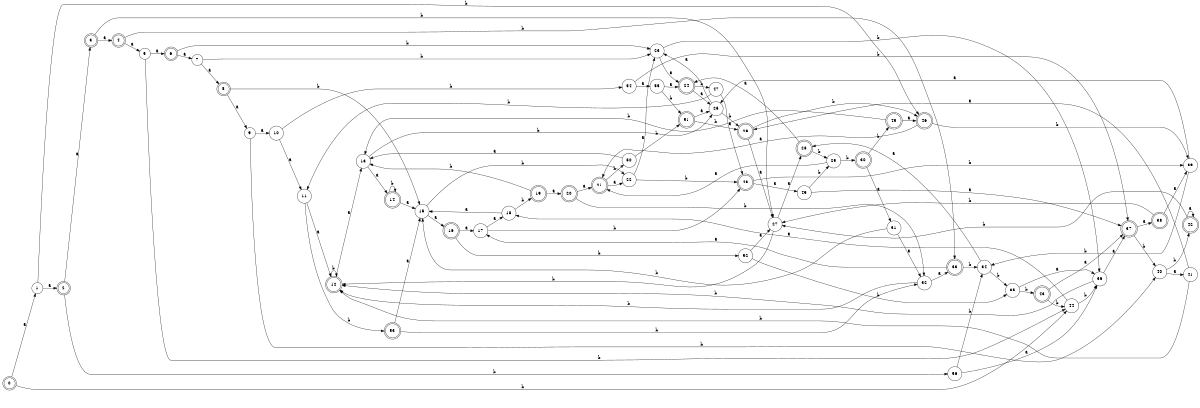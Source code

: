 digraph n46_7 {
__start0 [label="" shape="none"];

rankdir=LR;
size="8,5";

s0 [style="rounded,filled", color="black", fillcolor="white" shape="doublecircle", label="0"];
s1 [style="filled", color="black", fillcolor="white" shape="circle", label="1"];
s2 [style="rounded,filled", color="black", fillcolor="white" shape="doublecircle", label="2"];
s3 [style="rounded,filled", color="black", fillcolor="white" shape="doublecircle", label="3"];
s4 [style="rounded,filled", color="black", fillcolor="white" shape="doublecircle", label="4"];
s5 [style="filled", color="black", fillcolor="white" shape="circle", label="5"];
s6 [style="rounded,filled", color="black", fillcolor="white" shape="doublecircle", label="6"];
s7 [style="filled", color="black", fillcolor="white" shape="circle", label="7"];
s8 [style="rounded,filled", color="black", fillcolor="white" shape="doublecircle", label="8"];
s9 [style="filled", color="black", fillcolor="white" shape="circle", label="9"];
s10 [style="filled", color="black", fillcolor="white" shape="circle", label="10"];
s11 [style="filled", color="black", fillcolor="white" shape="circle", label="11"];
s12 [style="rounded,filled", color="black", fillcolor="white" shape="doublecircle", label="12"];
s13 [style="filled", color="black", fillcolor="white" shape="circle", label="13"];
s14 [style="rounded,filled", color="black", fillcolor="white" shape="doublecircle", label="14"];
s15 [style="filled", color="black", fillcolor="white" shape="circle", label="15"];
s16 [style="rounded,filled", color="black", fillcolor="white" shape="doublecircle", label="16"];
s17 [style="filled", color="black", fillcolor="white" shape="circle", label="17"];
s18 [style="filled", color="black", fillcolor="white" shape="circle", label="18"];
s19 [style="rounded,filled", color="black", fillcolor="white" shape="doublecircle", label="19"];
s20 [style="rounded,filled", color="black", fillcolor="white" shape="doublecircle", label="20"];
s21 [style="rounded,filled", color="black", fillcolor="white" shape="doublecircle", label="21"];
s22 [style="filled", color="black", fillcolor="white" shape="circle", label="22"];
s23 [style="filled", color="black", fillcolor="white" shape="circle", label="23"];
s24 [style="rounded,filled", color="black", fillcolor="white" shape="doublecircle", label="24"];
s25 [style="filled", color="black", fillcolor="white" shape="circle", label="25"];
s26 [style="rounded,filled", color="black", fillcolor="white" shape="doublecircle", label="26"];
s27 [style="filled", color="black", fillcolor="white" shape="circle", label="27"];
s28 [style="rounded,filled", color="black", fillcolor="white" shape="doublecircle", label="28"];
s29 [style="filled", color="black", fillcolor="white" shape="circle", label="29"];
s30 [style="rounded,filled", color="black", fillcolor="white" shape="doublecircle", label="30"];
s31 [style="filled", color="black", fillcolor="white" shape="circle", label="31"];
s32 [style="filled", color="black", fillcolor="white" shape="circle", label="32"];
s33 [style="rounded,filled", color="black", fillcolor="white" shape="doublecircle", label="33"];
s34 [style="filled", color="black", fillcolor="white" shape="circle", label="34"];
s35 [style="filled", color="black", fillcolor="white" shape="circle", label="35"];
s36 [style="filled", color="black", fillcolor="white" shape="circle", label="36"];
s37 [style="rounded,filled", color="black", fillcolor="white" shape="doublecircle", label="37"];
s38 [style="rounded,filled", color="black", fillcolor="white" shape="doublecircle", label="38"];
s39 [style="filled", color="black", fillcolor="white" shape="circle", label="39"];
s40 [style="filled", color="black", fillcolor="white" shape="circle", label="40"];
s41 [style="filled", color="black", fillcolor="white" shape="circle", label="41"];
s42 [style="rounded,filled", color="black", fillcolor="white" shape="doublecircle", label="42"];
s43 [style="rounded,filled", color="black", fillcolor="white" shape="doublecircle", label="43"];
s44 [style="filled", color="black", fillcolor="white" shape="circle", label="44"];
s45 [style="rounded,filled", color="black", fillcolor="white" shape="doublecircle", label="45"];
s46 [style="rounded,filled", color="black", fillcolor="white" shape="doublecircle", label="46"];
s47 [style="filled", color="black", fillcolor="white" shape="circle", label="47"];
s48 [style="rounded,filled", color="black", fillcolor="white" shape="doublecircle", label="48"];
s49 [style="filled", color="black", fillcolor="white" shape="circle", label="49"];
s50 [style="filled", color="black", fillcolor="white" shape="circle", label="50"];
s51 [style="rounded,filled", color="black", fillcolor="white" shape="doublecircle", label="51"];
s52 [style="filled", color="black", fillcolor="white" shape="circle", label="52"];
s53 [style="rounded,filled", color="black", fillcolor="white" shape="doublecircle", label="53"];
s54 [style="filled", color="black", fillcolor="white" shape="circle", label="54"];
s55 [style="filled", color="black", fillcolor="white" shape="circle", label="55"];
s56 [style="filled", color="black", fillcolor="white" shape="circle", label="56"];
s0 -> s1 [label="a"];
s0 -> s44 [label="b"];
s1 -> s2 [label="a"];
s1 -> s46 [label="b"];
s2 -> s3 [label="a"];
s2 -> s56 [label="b"];
s3 -> s4 [label="a"];
s3 -> s27 [label="b"];
s4 -> s5 [label="a"];
s4 -> s33 [label="b"];
s5 -> s6 [label="a"];
s5 -> s44 [label="b"];
s6 -> s7 [label="a"];
s6 -> s23 [label="b"];
s7 -> s8 [label="a"];
s7 -> s23 [label="b"];
s8 -> s9 [label="a"];
s8 -> s15 [label="b"];
s9 -> s10 [label="a"];
s9 -> s40 [label="b"];
s10 -> s11 [label="a"];
s10 -> s54 [label="b"];
s11 -> s12 [label="a"];
s11 -> s53 [label="b"];
s12 -> s13 [label="a"];
s12 -> s12 [label="b"];
s13 -> s14 [label="a"];
s13 -> s25 [label="b"];
s14 -> s15 [label="a"];
s14 -> s14 [label="b"];
s15 -> s16 [label="a"];
s15 -> s22 [label="b"];
s16 -> s17 [label="a"];
s16 -> s52 [label="b"];
s17 -> s18 [label="a"];
s17 -> s48 [label="b"];
s18 -> s15 [label="a"];
s18 -> s19 [label="b"];
s19 -> s20 [label="a"];
s19 -> s13 [label="b"];
s20 -> s21 [label="a"];
s20 -> s32 [label="b"];
s21 -> s22 [label="a"];
s21 -> s50 [label="b"];
s22 -> s23 [label="a"];
s22 -> s48 [label="b"];
s23 -> s24 [label="a"];
s23 -> s36 [label="b"];
s24 -> s25 [label="a"];
s24 -> s47 [label="b"];
s25 -> s23 [label="a"];
s25 -> s26 [label="b"];
s26 -> s27 [label="a"];
s26 -> s46 [label="b"];
s27 -> s28 [label="a"];
s27 -> s12 [label="b"];
s28 -> s24 [label="a"];
s28 -> s29 [label="b"];
s29 -> s21 [label="a"];
s29 -> s30 [label="b"];
s30 -> s31 [label="a"];
s30 -> s45 [label="b"];
s31 -> s32 [label="a"];
s31 -> s15 [label="b"];
s32 -> s33 [label="a"];
s32 -> s12 [label="b"];
s33 -> s17 [label="a"];
s33 -> s34 [label="b"];
s34 -> s28 [label="a"];
s34 -> s35 [label="b"];
s35 -> s36 [label="a"];
s35 -> s43 [label="b"];
s36 -> s37 [label="a"];
s36 -> s12 [label="b"];
s37 -> s38 [label="a"];
s37 -> s40 [label="b"];
s38 -> s39 [label="a"];
s38 -> s27 [label="b"];
s39 -> s25 [label="a"];
s39 -> s34 [label="b"];
s40 -> s41 [label="a"];
s40 -> s42 [label="b"];
s41 -> s26 [label="a"];
s41 -> s12 [label="b"];
s42 -> s42 [label="a"];
s42 -> s27 [label="b"];
s43 -> s37 [label="a"];
s43 -> s44 [label="b"];
s44 -> s18 [label="a"];
s44 -> s36 [label="b"];
s45 -> s46 [label="a"];
s45 -> s13 [label="b"];
s46 -> s21 [label="a"];
s46 -> s39 [label="b"];
s47 -> s48 [label="a"];
s47 -> s11 [label="b"];
s48 -> s49 [label="a"];
s48 -> s39 [label="b"];
s49 -> s37 [label="a"];
s49 -> s29 [label="b"];
s50 -> s13 [label="a"];
s50 -> s51 [label="b"];
s51 -> s25 [label="a"];
s51 -> s26 [label="b"];
s52 -> s27 [label="a"];
s52 -> s35 [label="b"];
s53 -> s15 [label="a"];
s53 -> s32 [label="b"];
s54 -> s55 [label="a"];
s54 -> s37 [label="b"];
s55 -> s24 [label="a"];
s55 -> s51 [label="b"];
s56 -> s36 [label="a"];
s56 -> s34 [label="b"];

}